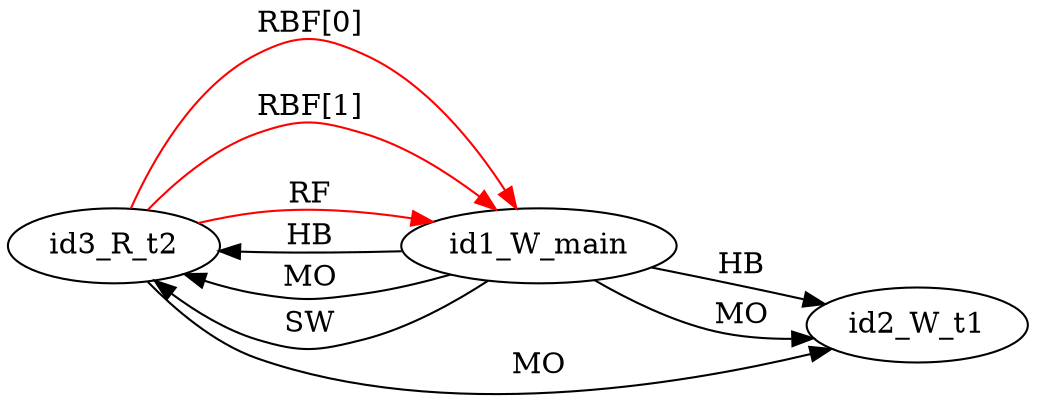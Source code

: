 digraph memory_model {
rankdir=LR;
id3_R_t2 -> id1_W_main [label = "RBF[0]", color="red"];
id3_R_t2 -> id1_W_main [label = "RBF[1]", color="red"];
id3_R_t2 -> id1_W_main [label = "RF", color="red"];
id1_W_main -> id2_W_t1 [label = "HB", color="black"];
id1_W_main -> id3_R_t2 [label = "HB", color="black"];
id1_W_main -> id2_W_t1 [label = "MO", color="black"];
id1_W_main -> id3_R_t2 [label = "MO", color="black"];
id3_R_t2 -> id2_W_t1 [label = "MO", color="black"];
id1_W_main -> id3_R_t2 [label = "SW", color="black"];
}